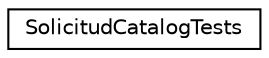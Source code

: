 digraph "Graphical Class Hierarchy"
{
 // INTERACTIVE_SVG=YES
 // LATEX_PDF_SIZE
  edge [fontname="Helvetica",fontsize="10",labelfontname="Helvetica",labelfontsize="10"];
  node [fontname="Helvetica",fontsize="10",shape=record];
  rankdir="LR";
  Node0 [label="SolicitudCatalogTests",height=0.2,width=0.4,color="black", fillcolor="white", style="filled",URL="$classSolicitudCatalogTests.html",tooltip="Tests de la clase SolicitudCatalog"];
}
